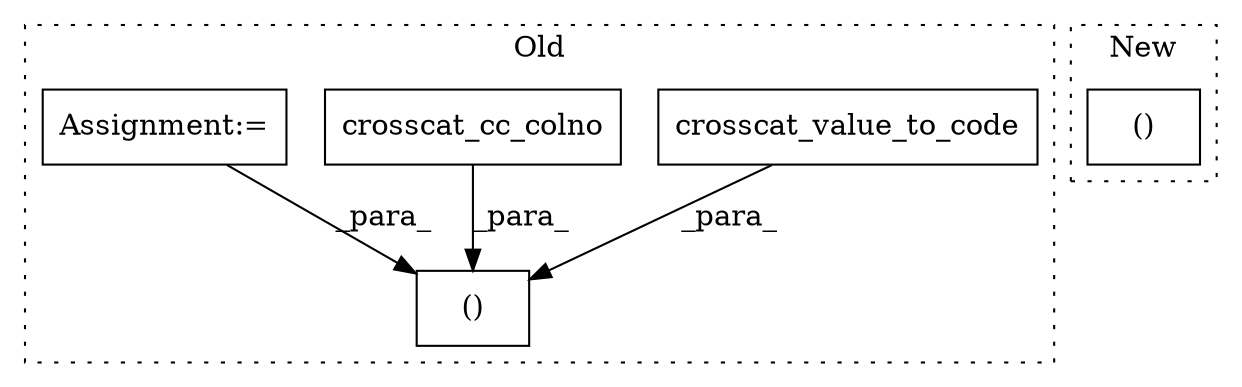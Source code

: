 digraph G {
subgraph cluster0 {
1 [label="crosscat_value_to_code" a="32" s="53696,53751" l="23,1" shape="box"];
3 [label="()" a="106" s="54181" l="44" shape="box"];
4 [label="crosscat_cc_colno" a="32" s="53767,53807" l="18,1" shape="box"];
5 [label="Assignment:=" a="7" s="52814" l="6" shape="box"];
label = "Old";
style="dotted";
}
subgraph cluster1 {
2 [label="()" a="106" s="53625" l="41" shape="box"];
label = "New";
style="dotted";
}
1 -> 3 [label="_para_"];
4 -> 3 [label="_para_"];
5 -> 3 [label="_para_"];
}